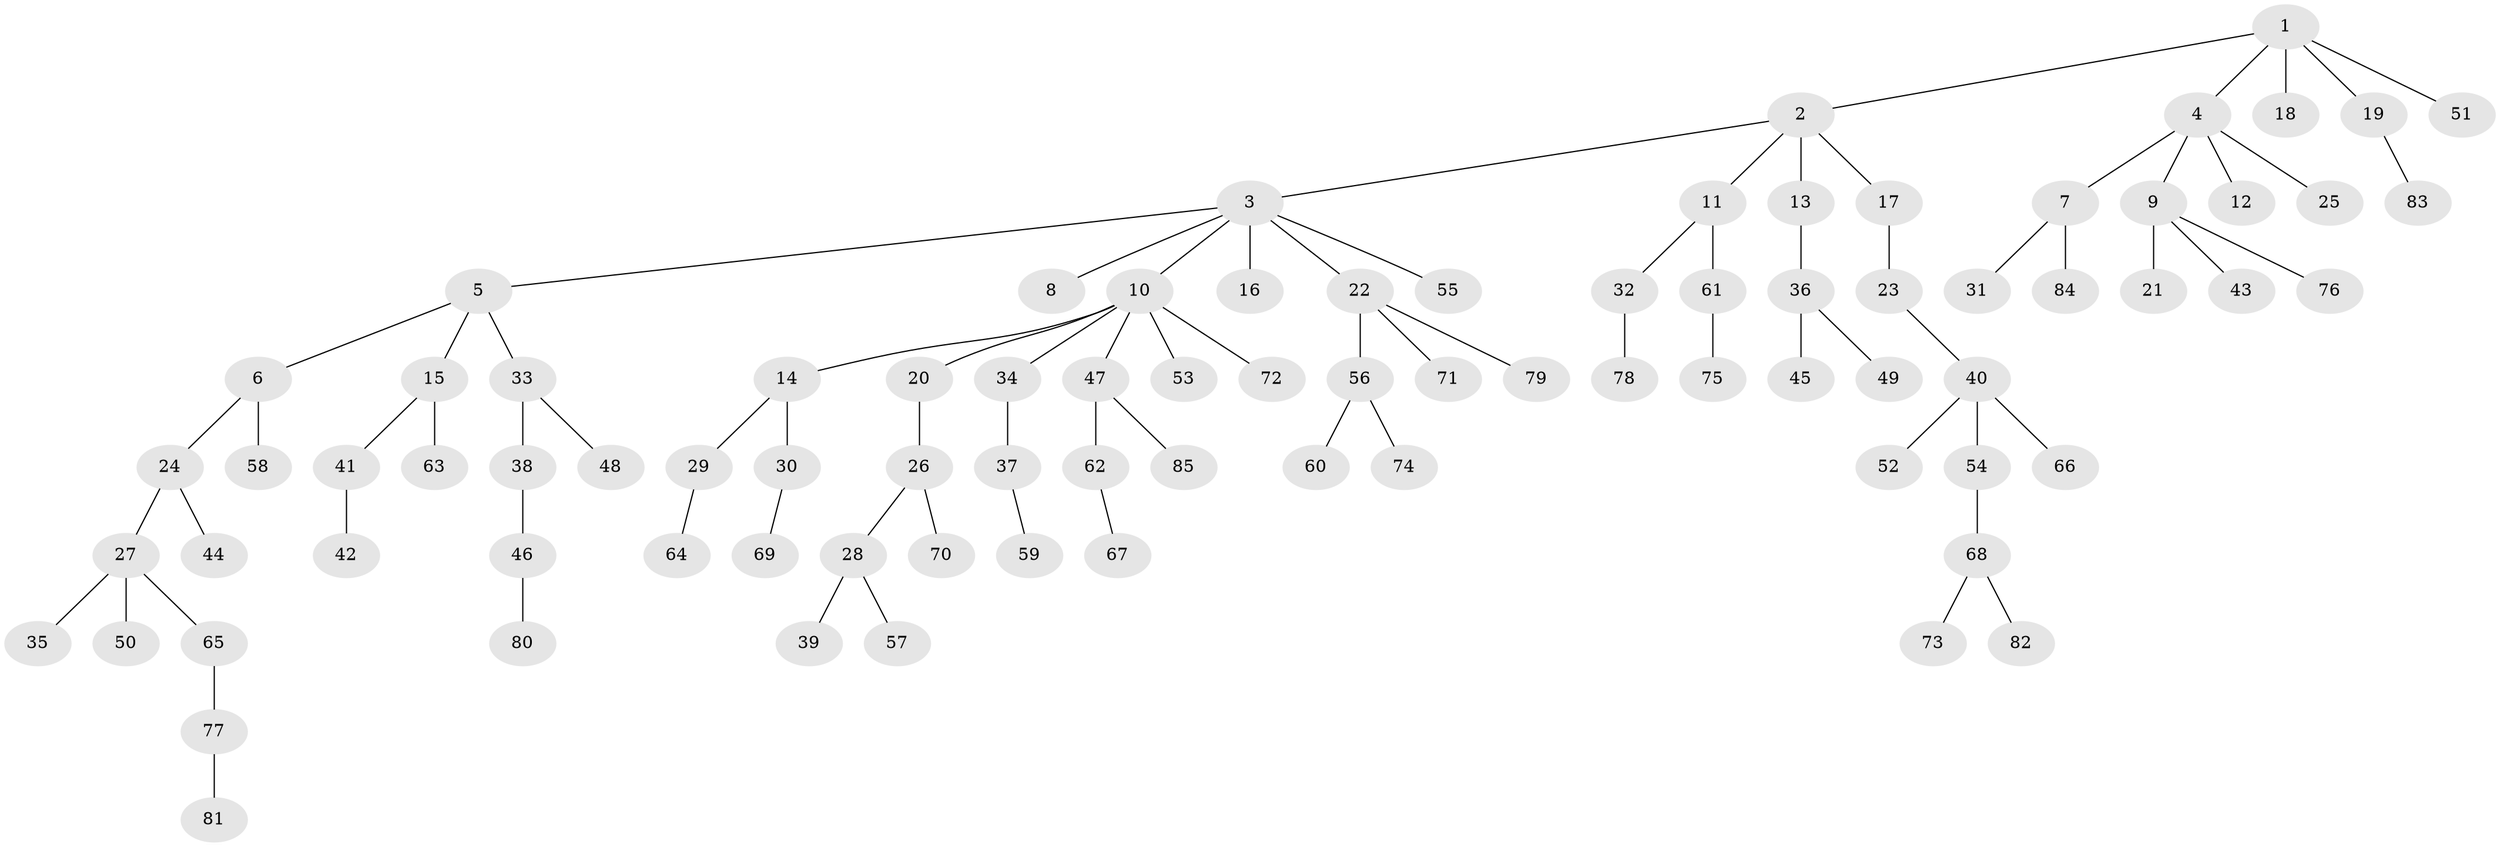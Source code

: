 // Generated by graph-tools (version 1.1) at 2025/36/03/09/25 02:36:39]
// undirected, 85 vertices, 84 edges
graph export_dot {
graph [start="1"]
  node [color=gray90,style=filled];
  1;
  2;
  3;
  4;
  5;
  6;
  7;
  8;
  9;
  10;
  11;
  12;
  13;
  14;
  15;
  16;
  17;
  18;
  19;
  20;
  21;
  22;
  23;
  24;
  25;
  26;
  27;
  28;
  29;
  30;
  31;
  32;
  33;
  34;
  35;
  36;
  37;
  38;
  39;
  40;
  41;
  42;
  43;
  44;
  45;
  46;
  47;
  48;
  49;
  50;
  51;
  52;
  53;
  54;
  55;
  56;
  57;
  58;
  59;
  60;
  61;
  62;
  63;
  64;
  65;
  66;
  67;
  68;
  69;
  70;
  71;
  72;
  73;
  74;
  75;
  76;
  77;
  78;
  79;
  80;
  81;
  82;
  83;
  84;
  85;
  1 -- 2;
  1 -- 4;
  1 -- 18;
  1 -- 19;
  1 -- 51;
  2 -- 3;
  2 -- 11;
  2 -- 13;
  2 -- 17;
  3 -- 5;
  3 -- 8;
  3 -- 10;
  3 -- 16;
  3 -- 22;
  3 -- 55;
  4 -- 7;
  4 -- 9;
  4 -- 12;
  4 -- 25;
  5 -- 6;
  5 -- 15;
  5 -- 33;
  6 -- 24;
  6 -- 58;
  7 -- 31;
  7 -- 84;
  9 -- 21;
  9 -- 43;
  9 -- 76;
  10 -- 14;
  10 -- 20;
  10 -- 34;
  10 -- 47;
  10 -- 53;
  10 -- 72;
  11 -- 32;
  11 -- 61;
  13 -- 36;
  14 -- 29;
  14 -- 30;
  15 -- 41;
  15 -- 63;
  17 -- 23;
  19 -- 83;
  20 -- 26;
  22 -- 56;
  22 -- 71;
  22 -- 79;
  23 -- 40;
  24 -- 27;
  24 -- 44;
  26 -- 28;
  26 -- 70;
  27 -- 35;
  27 -- 50;
  27 -- 65;
  28 -- 39;
  28 -- 57;
  29 -- 64;
  30 -- 69;
  32 -- 78;
  33 -- 38;
  33 -- 48;
  34 -- 37;
  36 -- 45;
  36 -- 49;
  37 -- 59;
  38 -- 46;
  40 -- 52;
  40 -- 54;
  40 -- 66;
  41 -- 42;
  46 -- 80;
  47 -- 62;
  47 -- 85;
  54 -- 68;
  56 -- 60;
  56 -- 74;
  61 -- 75;
  62 -- 67;
  65 -- 77;
  68 -- 73;
  68 -- 82;
  77 -- 81;
}
